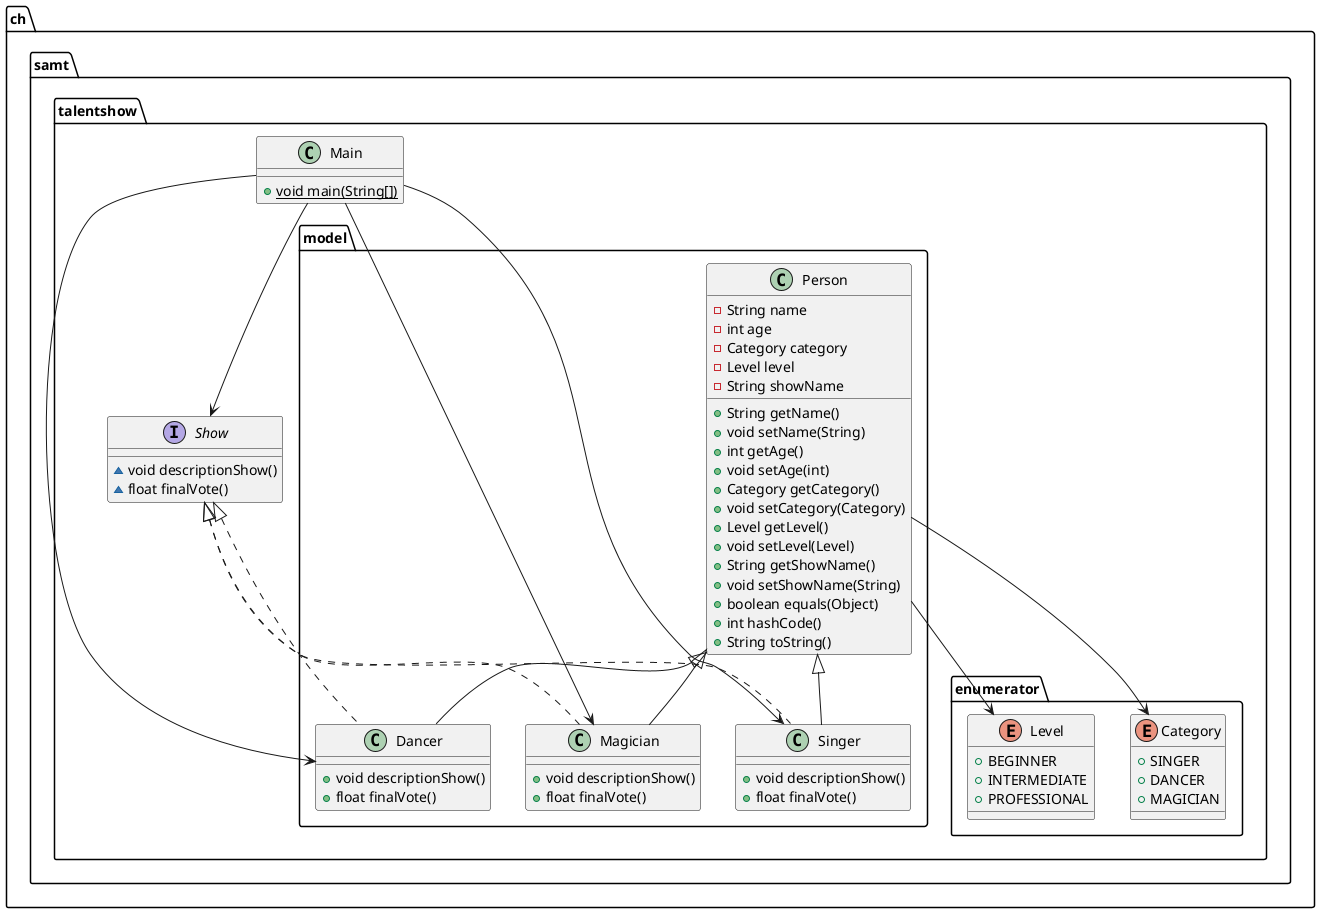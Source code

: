 @startuml
interface ch.samt.talentshow.Show {
~ void descriptionShow()
~ float finalVote()
}

class ch.samt.talentshow.model.Person {
- String name
- int age
- Category category
- Level level
- String showName
+ String getName()
+ void setName(String)
+ int getAge()
+ void setAge(int)
+ Category getCategory()
+ void setCategory(Category)
+ Level getLevel()
+ void setLevel(Level)
+ String getShowName()
+ void setShowName(String)
+ boolean equals(Object)
+ int hashCode()
+ String toString()
}


class ch.samt.talentshow.model.Magician {
+ void descriptionShow()
+ float finalVote()
}

enum ch.samt.talentshow.enumerator.Level {
+  BEGINNER
+  INTERMEDIATE
+  PROFESSIONAL
}

enum ch.samt.talentshow.enumerator.Category {
+  SINGER
+  DANCER
+  MAGICIAN
}

class ch.samt.talentshow.Main {
+ {static} void main(String[])
}

class ch.samt.talentshow.model.Dancer {
+ void descriptionShow()
+ float finalVote()
}

class ch.samt.talentshow.model.Singer {
+ void descriptionShow()
+ float finalVote()
}



ch.samt.talentshow.Show <|.. ch.samt.talentshow.model.Magician
ch.samt.talentshow.model.Person <|-- ch.samt.talentshow.model.Magician
ch.samt.talentshow.Show <|.. ch.samt.talentshow.model.Dancer
ch.samt.talentshow.model.Person <|-- ch.samt.talentshow.model.Dancer
ch.samt.talentshow.Show <|.. ch.samt.talentshow.model.Singer
ch.samt.talentshow.model.Person <|-- ch.samt.talentshow.model.Singer
ch.samt.talentshow.model.Person --> ch.samt.talentshow.enumerator.Category
ch.samt.talentshow.model.Person --> ch.samt.talentshow.enumerator.Level
ch.samt.talentshow.Main --> ch.samt.talentshow.model.Dancer
ch.samt.talentshow.Main --> ch.samt.talentshow.model.Singer
ch.samt.talentshow.Main --> ch.samt.talentshow.model.Magician
ch.samt.talentshow.Main --> ch.samt.talentshow.Show
@enduml